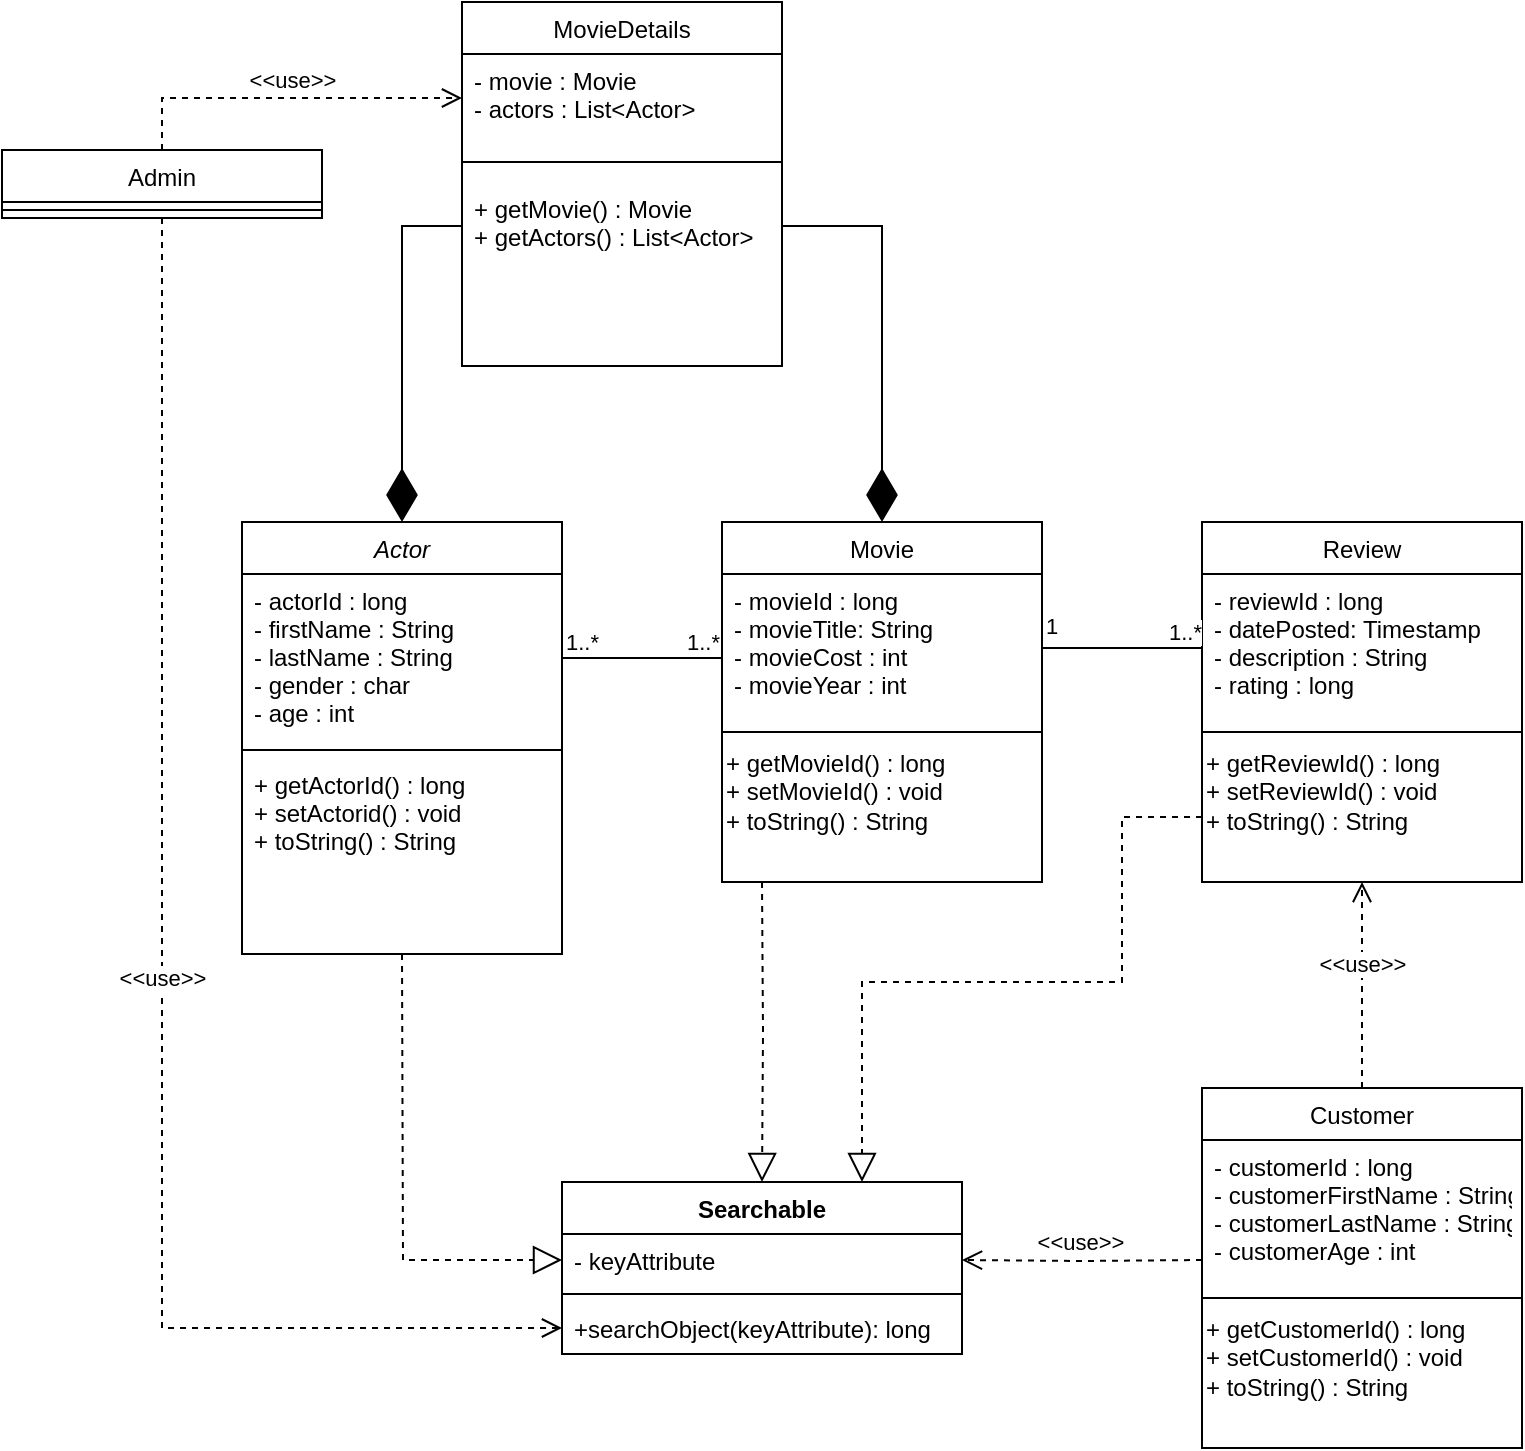 <mxfile version="14.6.10" type="device"><diagram id="C5RBs43oDa-KdzZeNtuy" name="Page-1"><mxGraphModel dx="2066" dy="1026" grid="1" gridSize="10" guides="1" tooltips="1" connect="1" arrows="1" fold="1" page="1" pageScale="1" pageWidth="827" pageHeight="1169" math="0" shadow="0"><root><mxCell id="WIyWlLk6GJQsqaUBKTNV-0"/><mxCell id="WIyWlLk6GJQsqaUBKTNV-1" parent="WIyWlLk6GJQsqaUBKTNV-0"/><mxCell id="zkfFHV4jXpPFQw0GAbJ--0" value="Actor" style="swimlane;fontStyle=2;align=center;verticalAlign=top;childLayout=stackLayout;horizontal=1;startSize=26;horizontalStack=0;resizeParent=1;resizeLast=0;collapsible=1;marginBottom=0;rounded=0;shadow=0;strokeWidth=1;" parent="WIyWlLk6GJQsqaUBKTNV-1" vertex="1"><mxGeometry x="140" y="350" width="160" height="216" as="geometry"><mxRectangle x="230" y="140" width="160" height="26" as="alternateBounds"/></mxGeometry></mxCell><mxCell id="zkfFHV4jXpPFQw0GAbJ--1" value="- actorId : long&#10;- firstName : String&#10;- lastName : String&#10;- gender : char&#10;- age : int" style="text;align=left;verticalAlign=top;spacingLeft=4;spacingRight=4;overflow=hidden;rotatable=0;points=[[0,0.5],[1,0.5]];portConstraint=eastwest;" parent="zkfFHV4jXpPFQw0GAbJ--0" vertex="1"><mxGeometry y="26" width="160" height="84" as="geometry"/></mxCell><mxCell id="zkfFHV4jXpPFQw0GAbJ--4" value="" style="line;html=1;strokeWidth=1;align=left;verticalAlign=middle;spacingTop=-1;spacingLeft=3;spacingRight=3;rotatable=0;labelPosition=right;points=[];portConstraint=eastwest;" parent="zkfFHV4jXpPFQw0GAbJ--0" vertex="1"><mxGeometry y="110" width="160" height="8" as="geometry"/></mxCell><mxCell id="zkfFHV4jXpPFQw0GAbJ--5" value="+ getActorId() : long&#10;+ setActorid() : void&#10;+ toString() : String" style="text;align=left;verticalAlign=top;spacingLeft=4;spacingRight=4;overflow=hidden;rotatable=0;points=[[0,0.5],[1,0.5]];portConstraint=eastwest;" parent="zkfFHV4jXpPFQw0GAbJ--0" vertex="1"><mxGeometry y="118" width="160" height="72" as="geometry"/></mxCell><mxCell id="zkfFHV4jXpPFQw0GAbJ--6" value="MovieDetails" style="swimlane;fontStyle=0;align=center;verticalAlign=top;childLayout=stackLayout;horizontal=1;startSize=26;horizontalStack=0;resizeParent=1;resizeLast=0;collapsible=1;marginBottom=0;rounded=0;shadow=0;strokeWidth=1;" parent="WIyWlLk6GJQsqaUBKTNV-1" vertex="1"><mxGeometry x="250" y="90" width="160" height="182" as="geometry"><mxRectangle x="130" y="380" width="160" height="26" as="alternateBounds"/></mxGeometry></mxCell><mxCell id="zkfFHV4jXpPFQw0GAbJ--7" value="- movie : Movie&#10;- actors : List&lt;Actor&gt;" style="text;align=left;verticalAlign=top;spacingLeft=4;spacingRight=4;overflow=hidden;rotatable=0;points=[[0,0.5],[1,0.5]];portConstraint=eastwest;" parent="zkfFHV4jXpPFQw0GAbJ--6" vertex="1"><mxGeometry y="26" width="160" height="44" as="geometry"/></mxCell><mxCell id="zkfFHV4jXpPFQw0GAbJ--9" value="" style="line;html=1;strokeWidth=1;align=left;verticalAlign=middle;spacingTop=-1;spacingLeft=3;spacingRight=3;rotatable=0;labelPosition=right;points=[];portConstraint=eastwest;" parent="zkfFHV4jXpPFQw0GAbJ--6" vertex="1"><mxGeometry y="70" width="160" height="20" as="geometry"/></mxCell><mxCell id="zkfFHV4jXpPFQw0GAbJ--10" value="+ getMovie() : Movie&#10;+ getActors() : List&lt;Actor&gt;" style="text;align=left;verticalAlign=top;spacingLeft=4;spacingRight=4;overflow=hidden;rotatable=0;points=[[0,0.5],[1,0.5]];portConstraint=eastwest;fontStyle=0" parent="zkfFHV4jXpPFQw0GAbJ--6" vertex="1"><mxGeometry y="90" width="160" height="44" as="geometry"/></mxCell><mxCell id="zkfFHV4jXpPFQw0GAbJ--13" value="Movie" style="swimlane;fontStyle=0;align=center;verticalAlign=top;childLayout=stackLayout;horizontal=1;startSize=26;horizontalStack=0;resizeParent=1;resizeLast=0;collapsible=1;marginBottom=0;rounded=0;shadow=0;strokeWidth=1;" parent="WIyWlLk6GJQsqaUBKTNV-1" vertex="1"><mxGeometry x="380" y="350" width="160" height="180" as="geometry"><mxRectangle x="340" y="380" width="170" height="26" as="alternateBounds"/></mxGeometry></mxCell><mxCell id="zkfFHV4jXpPFQw0GAbJ--14" value="- movieId : long&#10;- movieTitle: String&#10;- movieCost : int&#10;- movieYear : int" style="text;align=left;verticalAlign=top;spacingLeft=4;spacingRight=4;overflow=hidden;rotatable=0;points=[[0,0.5],[1,0.5]];portConstraint=eastwest;" parent="zkfFHV4jXpPFQw0GAbJ--13" vertex="1"><mxGeometry y="26" width="160" height="74" as="geometry"/></mxCell><mxCell id="zkfFHV4jXpPFQw0GAbJ--15" value="" style="line;html=1;strokeWidth=1;align=left;verticalAlign=middle;spacingTop=-1;spacingLeft=3;spacingRight=3;rotatable=0;labelPosition=right;points=[];portConstraint=eastwest;" parent="zkfFHV4jXpPFQw0GAbJ--13" vertex="1"><mxGeometry y="100" width="160" height="10" as="geometry"/></mxCell><mxCell id="meBEx-Qr4B2EnmQYq14M-3" value="+ getMovieId() : long&lt;br&gt;+ setMovieId() : void&lt;br&gt;+ toString() : String" style="text;html=1;strokeColor=none;fillColor=none;align=left;verticalAlign=middle;whiteSpace=wrap;rounded=0;" vertex="1" parent="zkfFHV4jXpPFQw0GAbJ--13"><mxGeometry y="110" width="160" height="50" as="geometry"/></mxCell><mxCell id="meBEx-Qr4B2EnmQYq14M-5" value="" style="endArrow=diamondThin;endFill=1;endSize=24;html=1;rounded=0;edgeStyle=orthogonalEdgeStyle;exitX=0;exitY=0.5;exitDx=0;exitDy=0;" edge="1" parent="WIyWlLk6GJQsqaUBKTNV-1" source="zkfFHV4jXpPFQw0GAbJ--10" target="zkfFHV4jXpPFQw0GAbJ--0"><mxGeometry width="160" relative="1" as="geometry"><mxPoint x="450" y="584" as="sourcePoint"/><mxPoint x="380" y="418" as="targetPoint"/></mxGeometry></mxCell><mxCell id="meBEx-Qr4B2EnmQYq14M-12" value="" style="endArrow=diamondThin;endFill=1;endSize=24;html=1;rounded=0;edgeStyle=orthogonalEdgeStyle;exitX=1;exitY=0.5;exitDx=0;exitDy=0;entryX=0.5;entryY=0;entryDx=0;entryDy=0;" edge="1" parent="WIyWlLk6GJQsqaUBKTNV-1" source="zkfFHV4jXpPFQw0GAbJ--10" target="zkfFHV4jXpPFQw0GAbJ--13"><mxGeometry width="160" relative="1" as="geometry"><mxPoint x="260" y="212" as="sourcePoint"/><mxPoint x="230" y="360" as="targetPoint"/></mxGeometry></mxCell><mxCell id="meBEx-Qr4B2EnmQYq14M-13" value="Searchable" style="swimlane;fontStyle=1;align=center;verticalAlign=top;childLayout=stackLayout;horizontal=1;startSize=26;horizontalStack=0;resizeParent=1;resizeParentMax=0;resizeLast=0;collapsible=1;marginBottom=0;" vertex="1" parent="WIyWlLk6GJQsqaUBKTNV-1"><mxGeometry x="300" y="680" width="200" height="86" as="geometry"/></mxCell><mxCell id="meBEx-Qr4B2EnmQYq14M-14" value="- keyAttribute" style="text;strokeColor=none;fillColor=none;align=left;verticalAlign=top;spacingLeft=4;spacingRight=4;overflow=hidden;rotatable=0;points=[[0,0.5],[1,0.5]];portConstraint=eastwest;" vertex="1" parent="meBEx-Qr4B2EnmQYq14M-13"><mxGeometry y="26" width="200" height="26" as="geometry"/></mxCell><mxCell id="meBEx-Qr4B2EnmQYq14M-15" value="" style="line;strokeWidth=1;fillColor=none;align=left;verticalAlign=middle;spacingTop=-1;spacingLeft=3;spacingRight=3;rotatable=0;labelPosition=right;points=[];portConstraint=eastwest;" vertex="1" parent="meBEx-Qr4B2EnmQYq14M-13"><mxGeometry y="52" width="200" height="8" as="geometry"/></mxCell><mxCell id="meBEx-Qr4B2EnmQYq14M-16" value="+searchObject(keyAttribute): long" style="text;strokeColor=none;fillColor=none;align=left;verticalAlign=top;spacingLeft=4;spacingRight=4;overflow=hidden;rotatable=0;points=[[0,0.5],[1,0.5]];portConstraint=eastwest;" vertex="1" parent="meBEx-Qr4B2EnmQYq14M-13"><mxGeometry y="60" width="200" height="26" as="geometry"/></mxCell><mxCell id="meBEx-Qr4B2EnmQYq14M-17" value="" style="endArrow=none;html=1;edgeStyle=orthogonalEdgeStyle;rounded=0;exitX=1;exitY=0.5;exitDx=0;exitDy=0;" edge="1" parent="WIyWlLk6GJQsqaUBKTNV-1" source="zkfFHV4jXpPFQw0GAbJ--1"><mxGeometry relative="1" as="geometry"><mxPoint x="840" y="500" as="sourcePoint"/><mxPoint x="380" y="418" as="targetPoint"/></mxGeometry></mxCell><mxCell id="meBEx-Qr4B2EnmQYq14M-18" value="1..*" style="edgeLabel;resizable=0;html=1;align=left;verticalAlign=bottom;" connectable="0" vertex="1" parent="meBEx-Qr4B2EnmQYq14M-17"><mxGeometry x="-1" relative="1" as="geometry"/></mxCell><mxCell id="meBEx-Qr4B2EnmQYq14M-19" value="1..*" style="edgeLabel;resizable=0;html=1;align=right;verticalAlign=bottom;" connectable="0" vertex="1" parent="meBEx-Qr4B2EnmQYq14M-17"><mxGeometry x="1" relative="1" as="geometry"/></mxCell><mxCell id="meBEx-Qr4B2EnmQYq14M-20" value="Review" style="swimlane;fontStyle=0;align=center;verticalAlign=top;childLayout=stackLayout;horizontal=1;startSize=26;horizontalStack=0;resizeParent=1;resizeLast=0;collapsible=1;marginBottom=0;rounded=0;shadow=0;strokeWidth=1;" vertex="1" parent="WIyWlLk6GJQsqaUBKTNV-1"><mxGeometry x="620" y="350" width="160" height="180" as="geometry"><mxRectangle x="340" y="380" width="170" height="26" as="alternateBounds"/></mxGeometry></mxCell><mxCell id="meBEx-Qr4B2EnmQYq14M-21" value="- reviewId : long&#10;- datePosted: Timestamp&#10;- description : String&#10;- rating : long" style="text;align=left;verticalAlign=top;spacingLeft=4;spacingRight=4;overflow=hidden;rotatable=0;points=[[0,0.5],[1,0.5]];portConstraint=eastwest;" vertex="1" parent="meBEx-Qr4B2EnmQYq14M-20"><mxGeometry y="26" width="160" height="74" as="geometry"/></mxCell><mxCell id="meBEx-Qr4B2EnmQYq14M-22" value="" style="line;html=1;strokeWidth=1;align=left;verticalAlign=middle;spacingTop=-1;spacingLeft=3;spacingRight=3;rotatable=0;labelPosition=right;points=[];portConstraint=eastwest;" vertex="1" parent="meBEx-Qr4B2EnmQYq14M-20"><mxGeometry y="100" width="160" height="10" as="geometry"/></mxCell><mxCell id="meBEx-Qr4B2EnmQYq14M-23" value="+ getReviewId() : long&lt;br&gt;+ setReviewId() : void&lt;br&gt;+ toString() : String" style="text;html=1;strokeColor=none;fillColor=none;align=left;verticalAlign=middle;whiteSpace=wrap;rounded=0;" vertex="1" parent="meBEx-Qr4B2EnmQYq14M-20"><mxGeometry y="110" width="160" height="50" as="geometry"/></mxCell><mxCell id="meBEx-Qr4B2EnmQYq14M-25" value="" style="endArrow=none;html=1;edgeStyle=orthogonalEdgeStyle;rounded=0;exitX=1;exitY=0.5;exitDx=0;exitDy=0;entryX=0;entryY=0.5;entryDx=0;entryDy=0;" edge="1" parent="WIyWlLk6GJQsqaUBKTNV-1" source="zkfFHV4jXpPFQw0GAbJ--14" target="meBEx-Qr4B2EnmQYq14M-21"><mxGeometry relative="1" as="geometry"><mxPoint x="310" y="428" as="sourcePoint"/><mxPoint x="390" y="428" as="targetPoint"/></mxGeometry></mxCell><mxCell id="meBEx-Qr4B2EnmQYq14M-26" value="1" style="edgeLabel;resizable=0;html=1;align=left;verticalAlign=bottom;" connectable="0" vertex="1" parent="meBEx-Qr4B2EnmQYq14M-25"><mxGeometry x="-1" relative="1" as="geometry"><mxPoint y="-3" as="offset"/></mxGeometry></mxCell><mxCell id="meBEx-Qr4B2EnmQYq14M-27" value="1..*" style="edgeLabel;resizable=0;html=1;align=right;verticalAlign=bottom;" connectable="0" vertex="1" parent="meBEx-Qr4B2EnmQYq14M-25"><mxGeometry x="1" relative="1" as="geometry"/></mxCell><mxCell id="meBEx-Qr4B2EnmQYq14M-31" value="Customer" style="swimlane;fontStyle=0;align=center;verticalAlign=top;childLayout=stackLayout;horizontal=1;startSize=26;horizontalStack=0;resizeParent=1;resizeLast=0;collapsible=1;marginBottom=0;rounded=0;shadow=0;strokeWidth=1;" vertex="1" parent="WIyWlLk6GJQsqaUBKTNV-1"><mxGeometry x="620" y="633" width="160" height="180" as="geometry"><mxRectangle x="340" y="380" width="170" height="26" as="alternateBounds"/></mxGeometry></mxCell><mxCell id="meBEx-Qr4B2EnmQYq14M-32" value="- customerId : long&#10;- customerFirstName : String&#10;- customerLastName : String&#10;- customerAge : int" style="text;align=left;verticalAlign=top;spacingLeft=4;spacingRight=4;overflow=hidden;rotatable=0;points=[[0,0.5],[1,0.5]];portConstraint=eastwest;" vertex="1" parent="meBEx-Qr4B2EnmQYq14M-31"><mxGeometry y="26" width="160" height="74" as="geometry"/></mxCell><mxCell id="meBEx-Qr4B2EnmQYq14M-33" value="" style="line;html=1;strokeWidth=1;align=left;verticalAlign=middle;spacingTop=-1;spacingLeft=3;spacingRight=3;rotatable=0;labelPosition=right;points=[];portConstraint=eastwest;" vertex="1" parent="meBEx-Qr4B2EnmQYq14M-31"><mxGeometry y="100" width="160" height="10" as="geometry"/></mxCell><mxCell id="meBEx-Qr4B2EnmQYq14M-34" value="+ getCustomerId() : long&lt;br&gt;+ setCustomerId() : void&lt;br&gt;+ toString() : String" style="text;html=1;strokeColor=none;fillColor=none;align=left;verticalAlign=middle;whiteSpace=wrap;rounded=0;" vertex="1" parent="meBEx-Qr4B2EnmQYq14M-31"><mxGeometry y="110" width="160" height="50" as="geometry"/></mxCell><mxCell id="meBEx-Qr4B2EnmQYq14M-38" value="&amp;lt;&amp;lt;use&amp;gt;&amp;gt;" style="html=1;verticalAlign=bottom;endArrow=open;dashed=1;endSize=8;rounded=0;edgeStyle=orthogonalEdgeStyle;entryX=0.5;entryY=1;entryDx=0;entryDy=0;" edge="1" parent="WIyWlLk6GJQsqaUBKTNV-1" source="meBEx-Qr4B2EnmQYq14M-31" target="meBEx-Qr4B2EnmQYq14M-20"><mxGeometry x="0.029" relative="1" as="geometry"><mxPoint x="790" y="520" as="sourcePoint"/><mxPoint x="710" y="520" as="targetPoint"/><mxPoint as="offset"/></mxGeometry></mxCell><mxCell id="meBEx-Qr4B2EnmQYq14M-42" value="&amp;lt;&amp;lt;use&amp;gt;&amp;gt;" style="html=1;verticalAlign=bottom;endArrow=open;dashed=1;endSize=8;rounded=0;edgeStyle=orthogonalEdgeStyle;entryX=1;entryY=0.5;entryDx=0;entryDy=0;" edge="1" parent="WIyWlLk6GJQsqaUBKTNV-1" target="meBEx-Qr4B2EnmQYq14M-14"><mxGeometry x="0.029" relative="1" as="geometry"><mxPoint x="620" y="719" as="sourcePoint"/><mxPoint x="710" y="540" as="targetPoint"/><mxPoint as="offset"/></mxGeometry></mxCell><mxCell id="meBEx-Qr4B2EnmQYq14M-43" value="" style="endArrow=block;dashed=1;endFill=0;endSize=12;html=1;rounded=0;edgeStyle=orthogonalEdgeStyle;entryX=0.5;entryY=0;entryDx=0;entryDy=0;" edge="1" parent="WIyWlLk6GJQsqaUBKTNV-1" target="meBEx-Qr4B2EnmQYq14M-13"><mxGeometry width="160" relative="1" as="geometry"><mxPoint x="400" y="530" as="sourcePoint"/><mxPoint x="474" y="610" as="targetPoint"/></mxGeometry></mxCell><mxCell id="meBEx-Qr4B2EnmQYq14M-44" value="" style="endArrow=block;dashed=1;endFill=0;endSize=12;html=1;rounded=0;edgeStyle=orthogonalEdgeStyle;entryX=0;entryY=0.5;entryDx=0;entryDy=0;" edge="1" parent="WIyWlLk6GJQsqaUBKTNV-1" target="meBEx-Qr4B2EnmQYq14M-14"><mxGeometry width="160" relative="1" as="geometry"><mxPoint x="220" y="566" as="sourcePoint"/><mxPoint x="219.5" y="716" as="targetPoint"/></mxGeometry></mxCell><mxCell id="meBEx-Qr4B2EnmQYq14M-45" value="" style="endArrow=block;dashed=1;endFill=0;endSize=12;html=1;rounded=0;edgeStyle=orthogonalEdgeStyle;exitX=0;exitY=0.75;exitDx=0;exitDy=0;entryX=0.75;entryY=0;entryDx=0;entryDy=0;" edge="1" parent="WIyWlLk6GJQsqaUBKTNV-1" source="meBEx-Qr4B2EnmQYq14M-23" target="meBEx-Qr4B2EnmQYq14M-13"><mxGeometry width="160" relative="1" as="geometry"><mxPoint x="470" y="540" as="sourcePoint"/><mxPoint x="570" y="650" as="targetPoint"/><Array as="points"><mxPoint x="580" y="498"/><mxPoint x="580" y="580"/><mxPoint x="450" y="580"/></Array></mxGeometry></mxCell><mxCell id="meBEx-Qr4B2EnmQYq14M-47" value="Admin" style="swimlane;fontStyle=0;align=center;verticalAlign=top;childLayout=stackLayout;horizontal=1;startSize=26;horizontalStack=0;resizeParent=1;resizeParentMax=0;resizeLast=0;collapsible=1;marginBottom=0;" vertex="1" parent="WIyWlLk6GJQsqaUBKTNV-1"><mxGeometry x="20" y="164" width="160" height="34" as="geometry"/></mxCell><mxCell id="meBEx-Qr4B2EnmQYq14M-49" value="" style="line;strokeWidth=1;fillColor=none;align=left;verticalAlign=middle;spacingTop=-1;spacingLeft=3;spacingRight=3;rotatable=0;labelPosition=right;points=[];portConstraint=eastwest;" vertex="1" parent="meBEx-Qr4B2EnmQYq14M-47"><mxGeometry y="26" width="160" height="8" as="geometry"/></mxCell><mxCell id="meBEx-Qr4B2EnmQYq14M-52" value="&amp;lt;&amp;lt;use&amp;gt;&amp;gt;" style="html=1;verticalAlign=bottom;endArrow=open;dashed=1;endSize=8;rounded=0;edgeStyle=orthogonalEdgeStyle;entryX=0;entryY=0.5;entryDx=0;entryDy=0;exitX=0.5;exitY=0;exitDx=0;exitDy=0;" edge="1" parent="WIyWlLk6GJQsqaUBKTNV-1" source="meBEx-Qr4B2EnmQYq14M-47" target="zkfFHV4jXpPFQw0GAbJ--7"><mxGeometry x="0.029" relative="1" as="geometry"><mxPoint x="500" y="160" as="sourcePoint"/><mxPoint x="310" y="138" as="targetPoint"/><mxPoint as="offset"/><Array as="points"><mxPoint x="100" y="138"/></Array></mxGeometry></mxCell><mxCell id="meBEx-Qr4B2EnmQYq14M-53" value="&amp;lt;&amp;lt;use&amp;gt;&amp;gt;" style="html=1;verticalAlign=bottom;endArrow=open;dashed=1;endSize=8;rounded=0;edgeStyle=orthogonalEdgeStyle;entryX=0;entryY=0.5;entryDx=0;entryDy=0;exitX=0.5;exitY=1;exitDx=0;exitDy=0;" edge="1" parent="WIyWlLk6GJQsqaUBKTNV-1" source="meBEx-Qr4B2EnmQYq14M-47" target="meBEx-Qr4B2EnmQYq14M-16"><mxGeometry x="0.029" relative="1" as="geometry"><mxPoint x="150" y="650" as="sourcePoint"/><mxPoint x="30" y="650" as="targetPoint"/><mxPoint as="offset"/></mxGeometry></mxCell></root></mxGraphModel></diagram></mxfile>